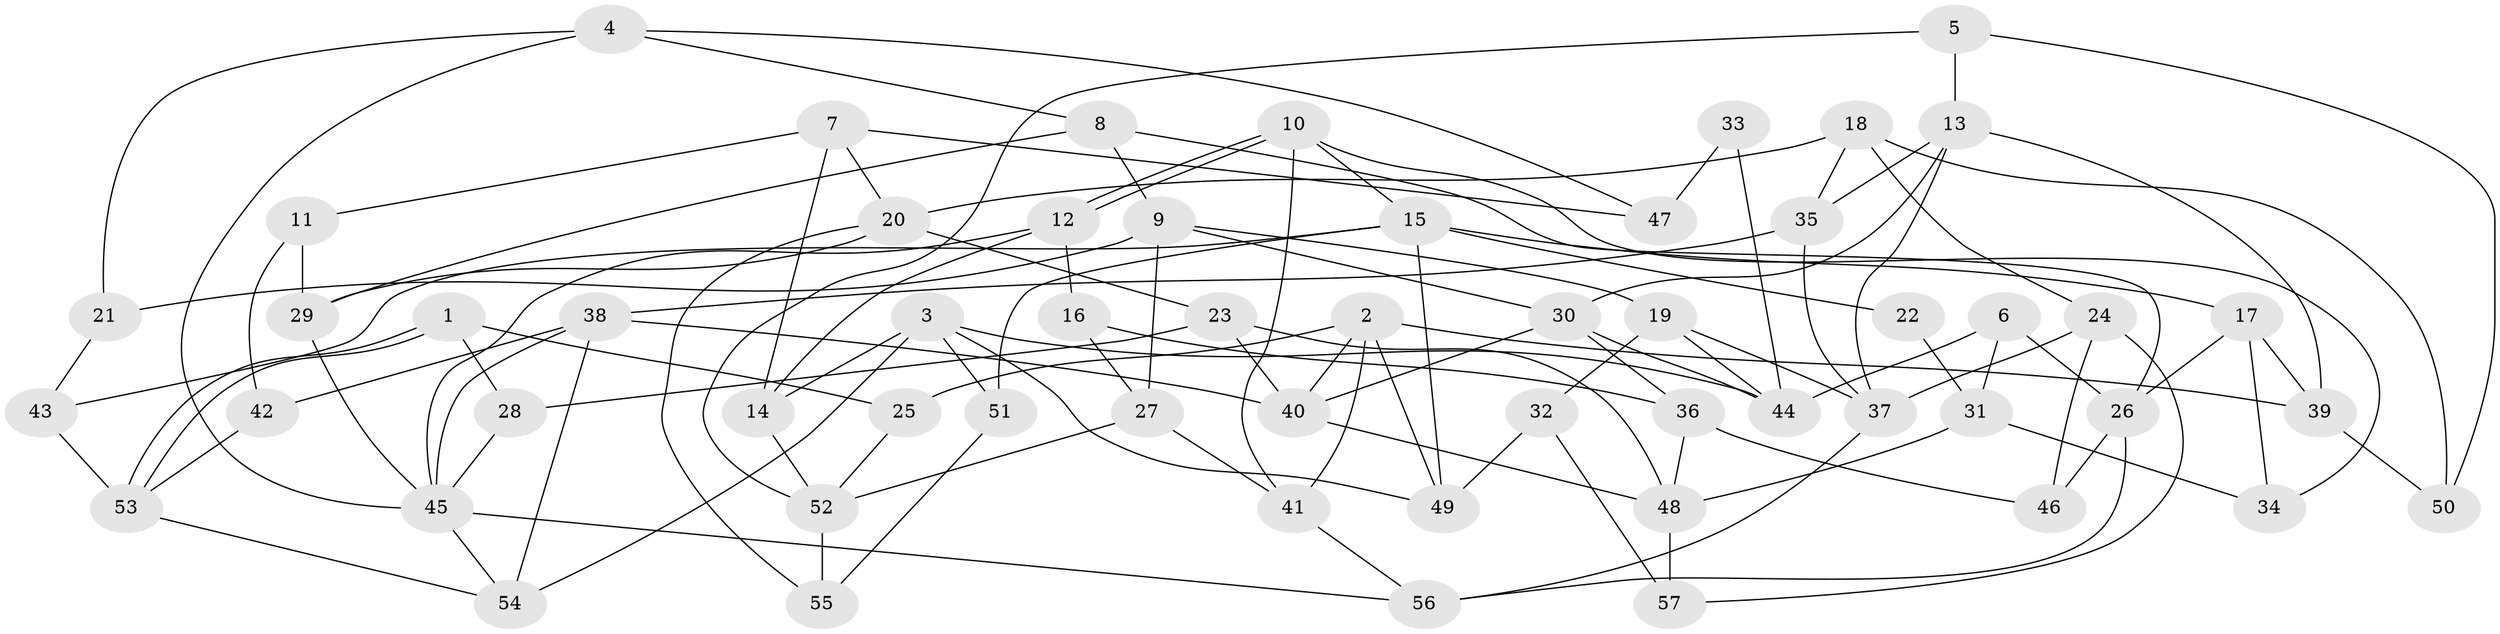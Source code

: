 // Generated by graph-tools (version 1.1) at 2025/14/03/09/25 04:14:57]
// undirected, 57 vertices, 114 edges
graph export_dot {
graph [start="1"]
  node [color=gray90,style=filled];
  1;
  2;
  3;
  4;
  5;
  6;
  7;
  8;
  9;
  10;
  11;
  12;
  13;
  14;
  15;
  16;
  17;
  18;
  19;
  20;
  21;
  22;
  23;
  24;
  25;
  26;
  27;
  28;
  29;
  30;
  31;
  32;
  33;
  34;
  35;
  36;
  37;
  38;
  39;
  40;
  41;
  42;
  43;
  44;
  45;
  46;
  47;
  48;
  49;
  50;
  51;
  52;
  53;
  54;
  55;
  56;
  57;
  1 -- 53;
  1 -- 53;
  1 -- 28;
  1 -- 25;
  2 -- 41;
  2 -- 39;
  2 -- 25;
  2 -- 40;
  2 -- 49;
  3 -- 44;
  3 -- 51;
  3 -- 14;
  3 -- 49;
  3 -- 54;
  4 -- 8;
  4 -- 45;
  4 -- 21;
  4 -- 47;
  5 -- 52;
  5 -- 13;
  5 -- 50;
  6 -- 26;
  6 -- 44;
  6 -- 31;
  7 -- 20;
  7 -- 14;
  7 -- 11;
  7 -- 47;
  8 -- 29;
  8 -- 9;
  8 -- 26;
  9 -- 30;
  9 -- 21;
  9 -- 19;
  9 -- 27;
  10 -- 12;
  10 -- 12;
  10 -- 15;
  10 -- 34;
  10 -- 41;
  11 -- 42;
  11 -- 29;
  12 -- 45;
  12 -- 14;
  12 -- 16;
  13 -- 30;
  13 -- 39;
  13 -- 35;
  13 -- 37;
  14 -- 52;
  15 -- 49;
  15 -- 17;
  15 -- 22;
  15 -- 43;
  15 -- 51;
  16 -- 27;
  16 -- 36;
  17 -- 26;
  17 -- 34;
  17 -- 39;
  18 -- 35;
  18 -- 24;
  18 -- 20;
  18 -- 50;
  19 -- 37;
  19 -- 32;
  19 -- 44;
  20 -- 23;
  20 -- 29;
  20 -- 55;
  21 -- 43;
  22 -- 31;
  23 -- 40;
  23 -- 48;
  23 -- 28;
  24 -- 57;
  24 -- 37;
  24 -- 46;
  25 -- 52;
  26 -- 56;
  26 -- 46;
  27 -- 52;
  27 -- 41;
  28 -- 45;
  29 -- 45;
  30 -- 36;
  30 -- 40;
  30 -- 44;
  31 -- 48;
  31 -- 34;
  32 -- 49;
  32 -- 57;
  33 -- 47;
  33 -- 44;
  35 -- 38;
  35 -- 37;
  36 -- 46;
  36 -- 48;
  37 -- 56;
  38 -- 54;
  38 -- 45;
  38 -- 40;
  38 -- 42;
  39 -- 50;
  40 -- 48;
  41 -- 56;
  42 -- 53;
  43 -- 53;
  45 -- 56;
  45 -- 54;
  48 -- 57;
  51 -- 55;
  52 -- 55;
  53 -- 54;
}

